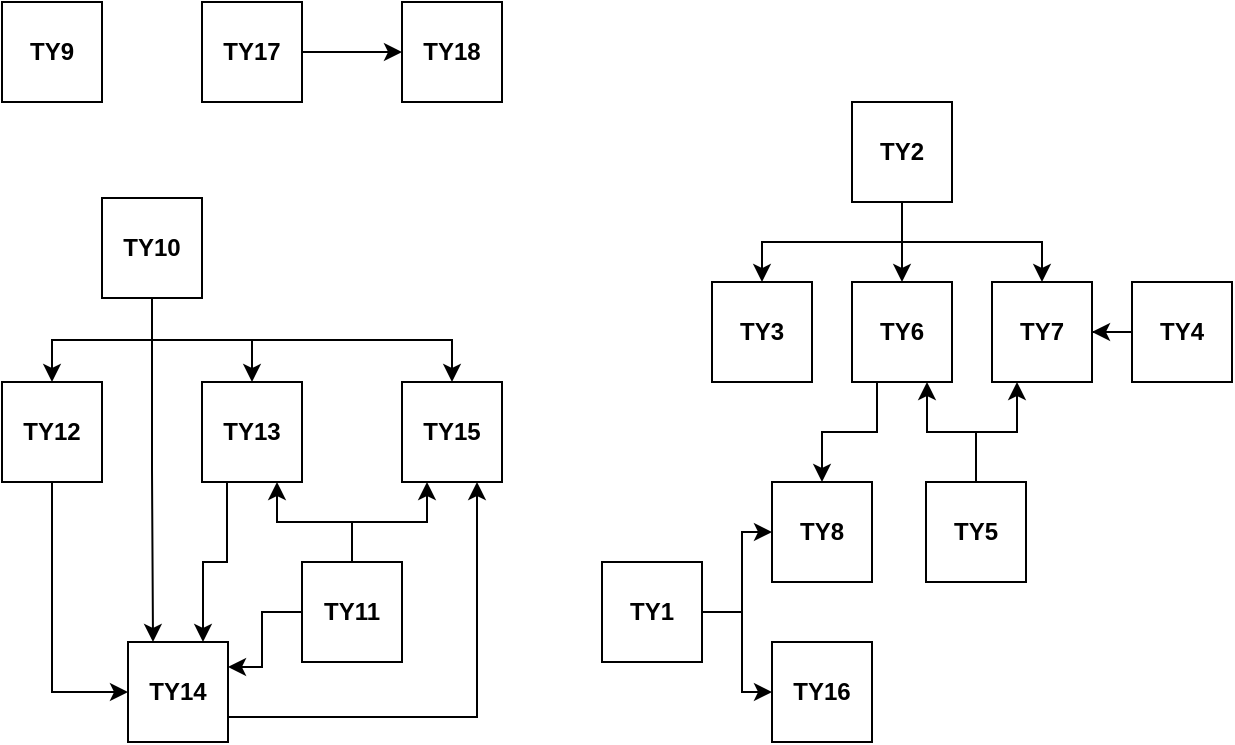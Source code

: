 <mxfile version="20.1.1" type="device"><diagram id="mjYsD-qNRAmlkxrV7Qa1" name="Page-1"><mxGraphModel dx="1360" dy="802" grid="1" gridSize="10" guides="1" tooltips="1" connect="1" arrows="1" fold="1" page="1" pageScale="1" pageWidth="850" pageHeight="1100" math="0" shadow="0"><root><mxCell id="0"/><mxCell id="1" parent="0"/><mxCell id="MVNz1_bEdBH-B2MjADWK-16" value="TY18" style="rounded=0;whiteSpace=wrap;html=1;fontStyle=1" parent="1" vertex="1"><mxGeometry x="360" y="600" width="50" height="50" as="geometry"/></mxCell><mxCell id="MVNz1_bEdBH-B2MjADWK-9" value="TY9" style="rounded=0;whiteSpace=wrap;html=1;fontStyle=1" parent="1" vertex="1"><mxGeometry x="160" y="600" width="50" height="50" as="geometry"/></mxCell><mxCell id="iNl3STQXMdEkO0U6Ik3m-22" value="" style="edgeStyle=orthogonalEdgeStyle;rounded=0;orthogonalLoop=1;jettySize=auto;html=1;" edge="1" parent="1" source="MVNz1_bEdBH-B2MjADWK-15" target="MVNz1_bEdBH-B2MjADWK-16"><mxGeometry relative="1" as="geometry"/></mxCell><mxCell id="MVNz1_bEdBH-B2MjADWK-15" value="TY17" style="rounded=0;whiteSpace=wrap;html=1;fontStyle=1" parent="1" vertex="1"><mxGeometry x="260" y="600" width="50" height="50" as="geometry"/></mxCell><mxCell id="iNl3STQXMdEkO0U6Ik3m-23" value="" style="group" vertex="1" connectable="0" parent="1"><mxGeometry x="460" y="650" width="315" height="320" as="geometry"/></mxCell><mxCell id="MVNz1_bEdBH-B2MjADWK-2" value="TY2" style="rounded=0;whiteSpace=wrap;html=1;fontStyle=1" parent="iNl3STQXMdEkO0U6Ik3m-23" vertex="1"><mxGeometry x="125" width="50" height="50" as="geometry"/></mxCell><mxCell id="MVNz1_bEdBH-B2MjADWK-5" value="TY5" style="rounded=0;whiteSpace=wrap;html=1;fontStyle=1" parent="iNl3STQXMdEkO0U6Ik3m-23" vertex="1"><mxGeometry x="162" y="190" width="50" height="50" as="geometry"/></mxCell><mxCell id="MVNz1_bEdBH-B2MjADWK-14" value="TY16" style="rounded=0;whiteSpace=wrap;html=1;fontStyle=1" parent="iNl3STQXMdEkO0U6Ik3m-23" vertex="1"><mxGeometry x="85" y="270" width="50" height="50" as="geometry"/></mxCell><mxCell id="iNl3STQXMdEkO0U6Ik3m-2" style="edgeStyle=orthogonalEdgeStyle;rounded=0;orthogonalLoop=1;jettySize=auto;html=1;exitX=1;exitY=0.5;exitDx=0;exitDy=0;entryX=0;entryY=0.5;entryDx=0;entryDy=0;" edge="1" parent="iNl3STQXMdEkO0U6Ik3m-23" source="MVNz1_bEdBH-B2MjADWK-1" target="MVNz1_bEdBH-B2MjADWK-14"><mxGeometry relative="1" as="geometry"/></mxCell><mxCell id="MVNz1_bEdBH-B2MjADWK-1" value="TY1" style="rounded=0;whiteSpace=wrap;html=1;fontStyle=1" parent="iNl3STQXMdEkO0U6Ik3m-23" vertex="1"><mxGeometry y="230" width="50" height="50" as="geometry"/></mxCell><mxCell id="MVNz1_bEdBH-B2MjADWK-4" value="TY4" style="rounded=0;whiteSpace=wrap;html=1;fontStyle=1" parent="iNl3STQXMdEkO0U6Ik3m-23" vertex="1"><mxGeometry x="265" y="90" width="50" height="50" as="geometry"/></mxCell><mxCell id="MVNz1_bEdBH-B2MjADWK-6" value="TY6" style="rounded=0;whiteSpace=wrap;html=1;fontStyle=1" parent="iNl3STQXMdEkO0U6Ik3m-23" vertex="1"><mxGeometry x="125" y="90" width="50" height="50" as="geometry"/></mxCell><mxCell id="iNl3STQXMdEkO0U6Ik3m-3" value="" style="edgeStyle=orthogonalEdgeStyle;rounded=0;orthogonalLoop=1;jettySize=auto;html=1;" edge="1" parent="iNl3STQXMdEkO0U6Ik3m-23" source="MVNz1_bEdBH-B2MjADWK-2" target="MVNz1_bEdBH-B2MjADWK-6"><mxGeometry relative="1" as="geometry"/></mxCell><mxCell id="iNl3STQXMdEkO0U6Ik3m-7" style="edgeStyle=orthogonalEdgeStyle;rounded=0;orthogonalLoop=1;jettySize=auto;html=1;exitX=0.5;exitY=0;exitDx=0;exitDy=0;entryX=0.75;entryY=1;entryDx=0;entryDy=0;" edge="1" parent="iNl3STQXMdEkO0U6Ik3m-23" source="MVNz1_bEdBH-B2MjADWK-5" target="MVNz1_bEdBH-B2MjADWK-6"><mxGeometry relative="1" as="geometry"/></mxCell><mxCell id="MVNz1_bEdBH-B2MjADWK-7" value="TY7" style="rounded=0;whiteSpace=wrap;html=1;fontStyle=1" parent="iNl3STQXMdEkO0U6Ik3m-23" vertex="1"><mxGeometry x="195" y="90" width="50" height="50" as="geometry"/></mxCell><mxCell id="iNl3STQXMdEkO0U6Ik3m-5" style="edgeStyle=orthogonalEdgeStyle;rounded=0;orthogonalLoop=1;jettySize=auto;html=1;exitX=0.5;exitY=1;exitDx=0;exitDy=0;entryX=0.5;entryY=0;entryDx=0;entryDy=0;" edge="1" parent="iNl3STQXMdEkO0U6Ik3m-23" source="MVNz1_bEdBH-B2MjADWK-2" target="MVNz1_bEdBH-B2MjADWK-7"><mxGeometry relative="1" as="geometry"/></mxCell><mxCell id="iNl3STQXMdEkO0U6Ik3m-8" style="edgeStyle=orthogonalEdgeStyle;rounded=0;orthogonalLoop=1;jettySize=auto;html=1;exitX=0.5;exitY=0;exitDx=0;exitDy=0;entryX=0.25;entryY=1;entryDx=0;entryDy=0;" edge="1" parent="iNl3STQXMdEkO0U6Ik3m-23" source="MVNz1_bEdBH-B2MjADWK-5" target="MVNz1_bEdBH-B2MjADWK-7"><mxGeometry relative="1" as="geometry"/></mxCell><mxCell id="iNl3STQXMdEkO0U6Ik3m-6" value="" style="edgeStyle=orthogonalEdgeStyle;rounded=0;orthogonalLoop=1;jettySize=auto;html=1;" edge="1" parent="iNl3STQXMdEkO0U6Ik3m-23" source="MVNz1_bEdBH-B2MjADWK-4" target="MVNz1_bEdBH-B2MjADWK-7"><mxGeometry relative="1" as="geometry"/></mxCell><mxCell id="MVNz1_bEdBH-B2MjADWK-8" value="TY8" style="rounded=0;whiteSpace=wrap;html=1;fontStyle=1" parent="iNl3STQXMdEkO0U6Ik3m-23" vertex="1"><mxGeometry x="85" y="190" width="50" height="50" as="geometry"/></mxCell><mxCell id="iNl3STQXMdEkO0U6Ik3m-1" style="edgeStyle=orthogonalEdgeStyle;rounded=0;orthogonalLoop=1;jettySize=auto;html=1;exitX=1;exitY=0.5;exitDx=0;exitDy=0;entryX=0;entryY=0.5;entryDx=0;entryDy=0;" edge="1" parent="iNl3STQXMdEkO0U6Ik3m-23" source="MVNz1_bEdBH-B2MjADWK-1" target="MVNz1_bEdBH-B2MjADWK-8"><mxGeometry relative="1" as="geometry"/></mxCell><mxCell id="iNl3STQXMdEkO0U6Ik3m-9" style="edgeStyle=orthogonalEdgeStyle;rounded=0;orthogonalLoop=1;jettySize=auto;html=1;exitX=0.25;exitY=1;exitDx=0;exitDy=0;entryX=0.5;entryY=0;entryDx=0;entryDy=0;" edge="1" parent="iNl3STQXMdEkO0U6Ik3m-23" source="MVNz1_bEdBH-B2MjADWK-6" target="MVNz1_bEdBH-B2MjADWK-8"><mxGeometry relative="1" as="geometry"/></mxCell><mxCell id="MVNz1_bEdBH-B2MjADWK-3" value="TY3" style="rounded=0;whiteSpace=wrap;html=1;fontStyle=1" parent="iNl3STQXMdEkO0U6Ik3m-23" vertex="1"><mxGeometry x="55" y="90" width="50" height="50" as="geometry"/></mxCell><mxCell id="iNl3STQXMdEkO0U6Ik3m-4" style="edgeStyle=orthogonalEdgeStyle;rounded=0;orthogonalLoop=1;jettySize=auto;html=1;exitX=0.5;exitY=1;exitDx=0;exitDy=0;entryX=0.5;entryY=0;entryDx=0;entryDy=0;" edge="1" parent="iNl3STQXMdEkO0U6Ik3m-23" source="MVNz1_bEdBH-B2MjADWK-2" target="MVNz1_bEdBH-B2MjADWK-3"><mxGeometry relative="1" as="geometry"/></mxCell><mxCell id="iNl3STQXMdEkO0U6Ik3m-24" value="" style="group" vertex="1" connectable="0" parent="1"><mxGeometry x="160" y="698" width="250" height="272" as="geometry"/></mxCell><mxCell id="MVNz1_bEdBH-B2MjADWK-10" value="TY10" style="rounded=0;whiteSpace=wrap;html=1;fontStyle=1" parent="iNl3STQXMdEkO0U6Ik3m-24" vertex="1"><mxGeometry x="50" width="50" height="50" as="geometry"/></mxCell><mxCell id="MVNz1_bEdBH-B2MjADWK-11" value="TY11" style="rounded=0;whiteSpace=wrap;html=1;fontStyle=1" parent="iNl3STQXMdEkO0U6Ik3m-24" vertex="1"><mxGeometry x="150" y="182" width="50" height="50" as="geometry"/></mxCell><mxCell id="MVNz1_bEdBH-B2MjADWK-12" value="TY12" style="rounded=0;whiteSpace=wrap;html=1;fontStyle=1" parent="iNl3STQXMdEkO0U6Ik3m-24" vertex="1"><mxGeometry y="92" width="50" height="50" as="geometry"/></mxCell><mxCell id="iNl3STQXMdEkO0U6Ik3m-12" style="edgeStyle=orthogonalEdgeStyle;rounded=0;orthogonalLoop=1;jettySize=auto;html=1;exitX=0.5;exitY=1;exitDx=0;exitDy=0;entryX=0.5;entryY=0;entryDx=0;entryDy=0;" edge="1" parent="iNl3STQXMdEkO0U6Ik3m-24" source="MVNz1_bEdBH-B2MjADWK-10" target="MVNz1_bEdBH-B2MjADWK-12"><mxGeometry relative="1" as="geometry"/></mxCell><mxCell id="MVNz1_bEdBH-B2MjADWK-13" value="TY15" style="rounded=0;whiteSpace=wrap;html=1;fontStyle=1" parent="iNl3STQXMdEkO0U6Ik3m-24" vertex="1"><mxGeometry x="200" y="92" width="50" height="50" as="geometry"/></mxCell><mxCell id="iNl3STQXMdEkO0U6Ik3m-15" style="edgeStyle=orthogonalEdgeStyle;rounded=0;orthogonalLoop=1;jettySize=auto;html=1;exitX=0.5;exitY=1;exitDx=0;exitDy=0;entryX=0.5;entryY=0;entryDx=0;entryDy=0;" edge="1" parent="iNl3STQXMdEkO0U6Ik3m-24" source="MVNz1_bEdBH-B2MjADWK-10" target="MVNz1_bEdBH-B2MjADWK-13"><mxGeometry relative="1" as="geometry"/></mxCell><mxCell id="iNl3STQXMdEkO0U6Ik3m-18" style="edgeStyle=orthogonalEdgeStyle;rounded=0;orthogonalLoop=1;jettySize=auto;html=1;exitX=0.5;exitY=0;exitDx=0;exitDy=0;entryX=0.25;entryY=1;entryDx=0;entryDy=0;" edge="1" parent="iNl3STQXMdEkO0U6Ik3m-24" source="MVNz1_bEdBH-B2MjADWK-11" target="MVNz1_bEdBH-B2MjADWK-13"><mxGeometry relative="1" as="geometry"/></mxCell><mxCell id="iNl3STQXMdEkO0U6Ik3m-21" value="" style="edgeStyle=orthogonalEdgeStyle;rounded=0;orthogonalLoop=1;jettySize=auto;html=1;exitX=1;exitY=0.75;exitDx=0;exitDy=0;entryX=0.75;entryY=1;entryDx=0;entryDy=0;" edge="1" parent="iNl3STQXMdEkO0U6Ik3m-24" source="iNl3STQXMdEkO0U6Ik3m-10" target="MVNz1_bEdBH-B2MjADWK-13"><mxGeometry relative="1" as="geometry"/></mxCell><mxCell id="iNl3STQXMdEkO0U6Ik3m-10" value="TY14" style="rounded=0;whiteSpace=wrap;html=1;fontStyle=1" vertex="1" parent="iNl3STQXMdEkO0U6Ik3m-24"><mxGeometry x="63" y="222" width="50" height="50" as="geometry"/></mxCell><mxCell id="iNl3STQXMdEkO0U6Ik3m-14" style="edgeStyle=orthogonalEdgeStyle;rounded=0;orthogonalLoop=1;jettySize=auto;html=1;exitX=0.5;exitY=1;exitDx=0;exitDy=0;entryX=0.25;entryY=0;entryDx=0;entryDy=0;" edge="1" parent="iNl3STQXMdEkO0U6Ik3m-24" source="MVNz1_bEdBH-B2MjADWK-10" target="iNl3STQXMdEkO0U6Ik3m-10"><mxGeometry relative="1" as="geometry"/></mxCell><mxCell id="iNl3STQXMdEkO0U6Ik3m-16" value="" style="edgeStyle=orthogonalEdgeStyle;rounded=0;orthogonalLoop=1;jettySize=auto;html=1;entryX=1;entryY=0.25;entryDx=0;entryDy=0;exitX=0;exitY=0.5;exitDx=0;exitDy=0;" edge="1" parent="iNl3STQXMdEkO0U6Ik3m-24" source="MVNz1_bEdBH-B2MjADWK-11" target="iNl3STQXMdEkO0U6Ik3m-10"><mxGeometry relative="1" as="geometry"/></mxCell><mxCell id="iNl3STQXMdEkO0U6Ik3m-19" style="edgeStyle=orthogonalEdgeStyle;rounded=0;orthogonalLoop=1;jettySize=auto;html=1;exitX=0.5;exitY=1;exitDx=0;exitDy=0;entryX=0;entryY=0.5;entryDx=0;entryDy=0;" edge="1" parent="iNl3STQXMdEkO0U6Ik3m-24" source="MVNz1_bEdBH-B2MjADWK-12" target="iNl3STQXMdEkO0U6Ik3m-10"><mxGeometry relative="1" as="geometry"/></mxCell><mxCell id="iNl3STQXMdEkO0U6Ik3m-20" value="" style="edgeStyle=orthogonalEdgeStyle;rounded=0;orthogonalLoop=1;jettySize=auto;html=1;entryX=0.75;entryY=0;entryDx=0;entryDy=0;exitX=0.25;exitY=1;exitDx=0;exitDy=0;" edge="1" parent="iNl3STQXMdEkO0U6Ik3m-24" source="iNl3STQXMdEkO0U6Ik3m-11" target="iNl3STQXMdEkO0U6Ik3m-10"><mxGeometry relative="1" as="geometry"/></mxCell><mxCell id="iNl3STQXMdEkO0U6Ik3m-11" value="TY13" style="rounded=0;whiteSpace=wrap;html=1;fontStyle=1" vertex="1" parent="iNl3STQXMdEkO0U6Ik3m-24"><mxGeometry x="100" y="92" width="50" height="50" as="geometry"/></mxCell><mxCell id="iNl3STQXMdEkO0U6Ik3m-13" style="edgeStyle=orthogonalEdgeStyle;rounded=0;orthogonalLoop=1;jettySize=auto;html=1;exitX=0.5;exitY=1;exitDx=0;exitDy=0;entryX=0.5;entryY=0;entryDx=0;entryDy=0;" edge="1" parent="iNl3STQXMdEkO0U6Ik3m-24" source="MVNz1_bEdBH-B2MjADWK-10" target="iNl3STQXMdEkO0U6Ik3m-11"><mxGeometry relative="1" as="geometry"/></mxCell><mxCell id="iNl3STQXMdEkO0U6Ik3m-17" style="edgeStyle=orthogonalEdgeStyle;rounded=0;orthogonalLoop=1;jettySize=auto;html=1;exitX=0.5;exitY=0;exitDx=0;exitDy=0;entryX=0.75;entryY=1;entryDx=0;entryDy=0;" edge="1" parent="iNl3STQXMdEkO0U6Ik3m-24" source="MVNz1_bEdBH-B2MjADWK-11" target="iNl3STQXMdEkO0U6Ik3m-11"><mxGeometry relative="1" as="geometry"/></mxCell></root></mxGraphModel></diagram></mxfile>